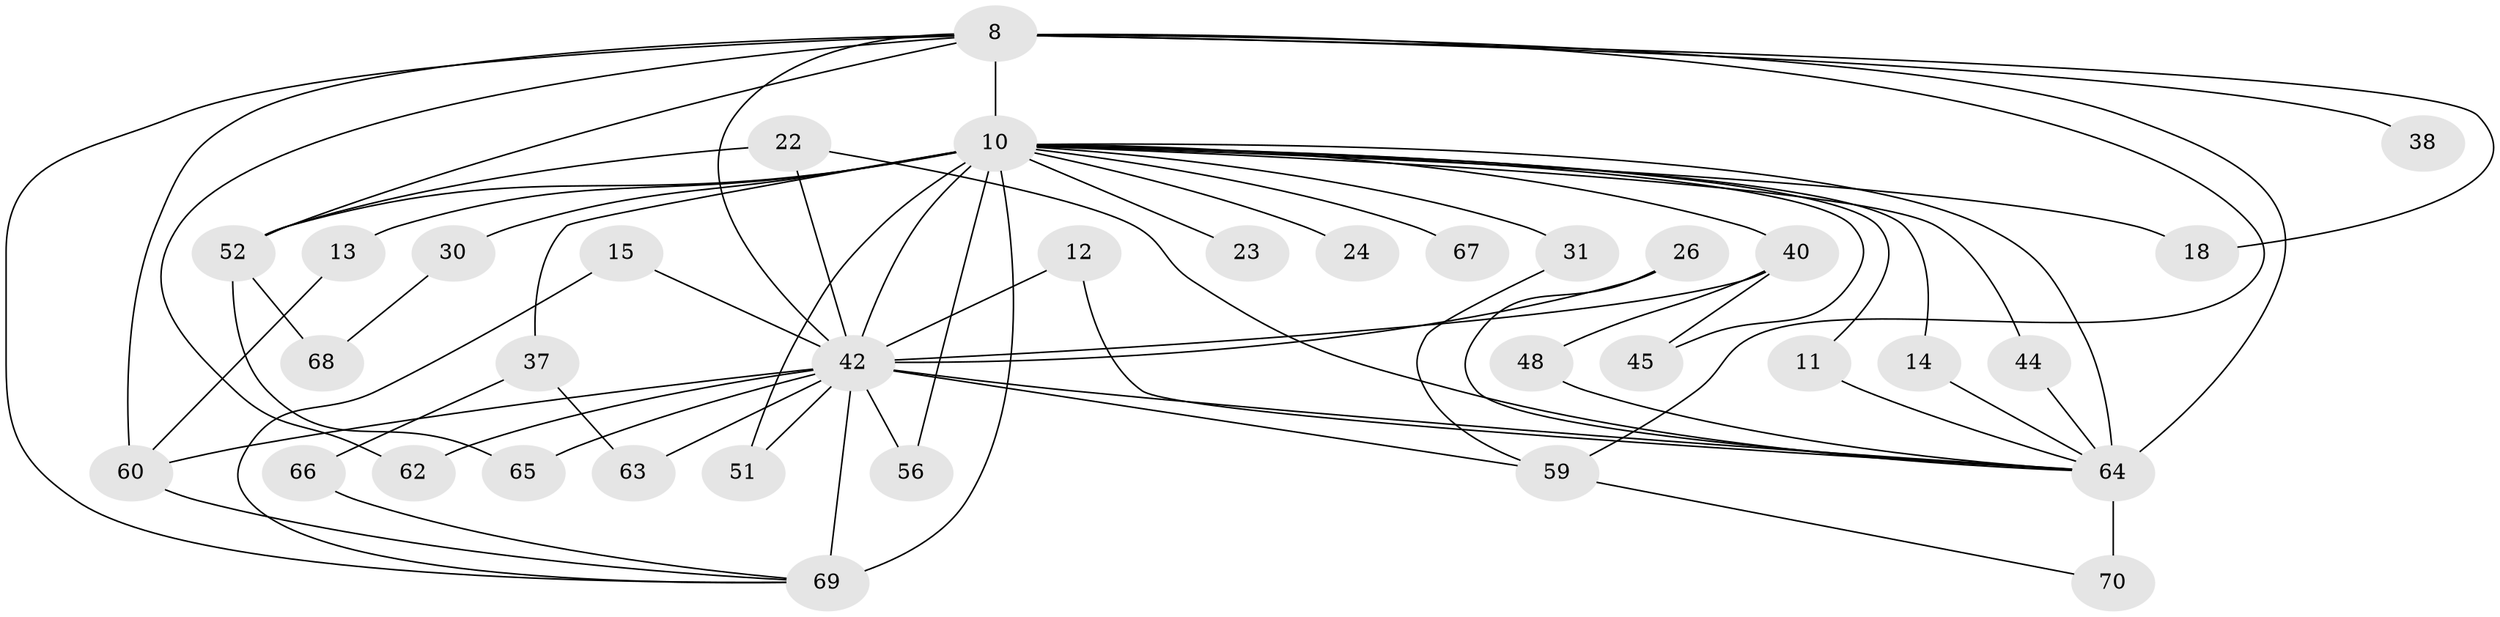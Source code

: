 // original degree distribution, {19: 0.02857142857142857, 21: 0.014285714285714285, 14: 0.014285714285714285, 15: 0.04285714285714286, 20: 0.014285714285714285, 17: 0.02857142857142857, 2: 0.5285714285714286, 3: 0.17142857142857143, 4: 0.1, 5: 0.05714285714285714}
// Generated by graph-tools (version 1.1) at 2025/45/03/09/25 04:45:05]
// undirected, 35 vertices, 65 edges
graph export_dot {
graph [start="1"]
  node [color=gray90,style=filled];
  8 [super="+3"];
  10 [super="+5+7"];
  11;
  12;
  13;
  14;
  15;
  18;
  22;
  23;
  24;
  26;
  30;
  31 [super="+20"];
  37;
  38;
  40 [super="+34"];
  42 [super="+29"];
  44;
  45;
  48;
  51;
  52 [super="+39+47+50"];
  56;
  59 [super="+54+58"];
  60 [super="+36"];
  62;
  63;
  64 [super="+41+9+57"];
  65;
  66 [super="+53"];
  67;
  68;
  69 [super="+55+61"];
  70 [super="+35"];
  8 -- 10 [weight=8];
  8 -- 38 [weight=2];
  8 -- 52 [weight=3];
  8 -- 62;
  8 -- 18;
  8 -- 42 [weight=4];
  8 -- 69;
  8 -- 64 [weight=5];
  8 -- 59;
  8 -- 60;
  10 -- 11;
  10 -- 14;
  10 -- 24 [weight=2];
  10 -- 44;
  10 -- 56;
  10 -- 64 [weight=10];
  10 -- 67;
  10 -- 40;
  10 -- 13 [weight=2];
  10 -- 18;
  10 -- 23 [weight=2];
  10 -- 30 [weight=2];
  10 -- 31 [weight=2];
  10 -- 37 [weight=2];
  10 -- 42 [weight=12];
  10 -- 45;
  10 -- 51;
  10 -- 69 [weight=5];
  10 -- 52 [weight=3];
  11 -- 64;
  12 -- 42;
  12 -- 64;
  13 -- 60;
  14 -- 64;
  15 -- 42 [weight=2];
  15 -- 69;
  22 -- 42;
  22 -- 52;
  22 -- 64;
  26 -- 42;
  26 -- 64;
  30 -- 68;
  31 -- 59;
  37 -- 63;
  37 -- 66;
  40 -- 48;
  40 -- 42 [weight=2];
  40 -- 45;
  42 -- 65;
  42 -- 69 [weight=3];
  42 -- 51;
  42 -- 56;
  42 -- 62;
  42 -- 63;
  42 -- 64 [weight=5];
  42 -- 59;
  42 -- 60;
  44 -- 64;
  48 -- 64;
  52 -- 65;
  52 -- 68;
  59 -- 70;
  60 -- 69;
  64 -- 70 [weight=3];
  66 -- 69 [weight=2];
}

